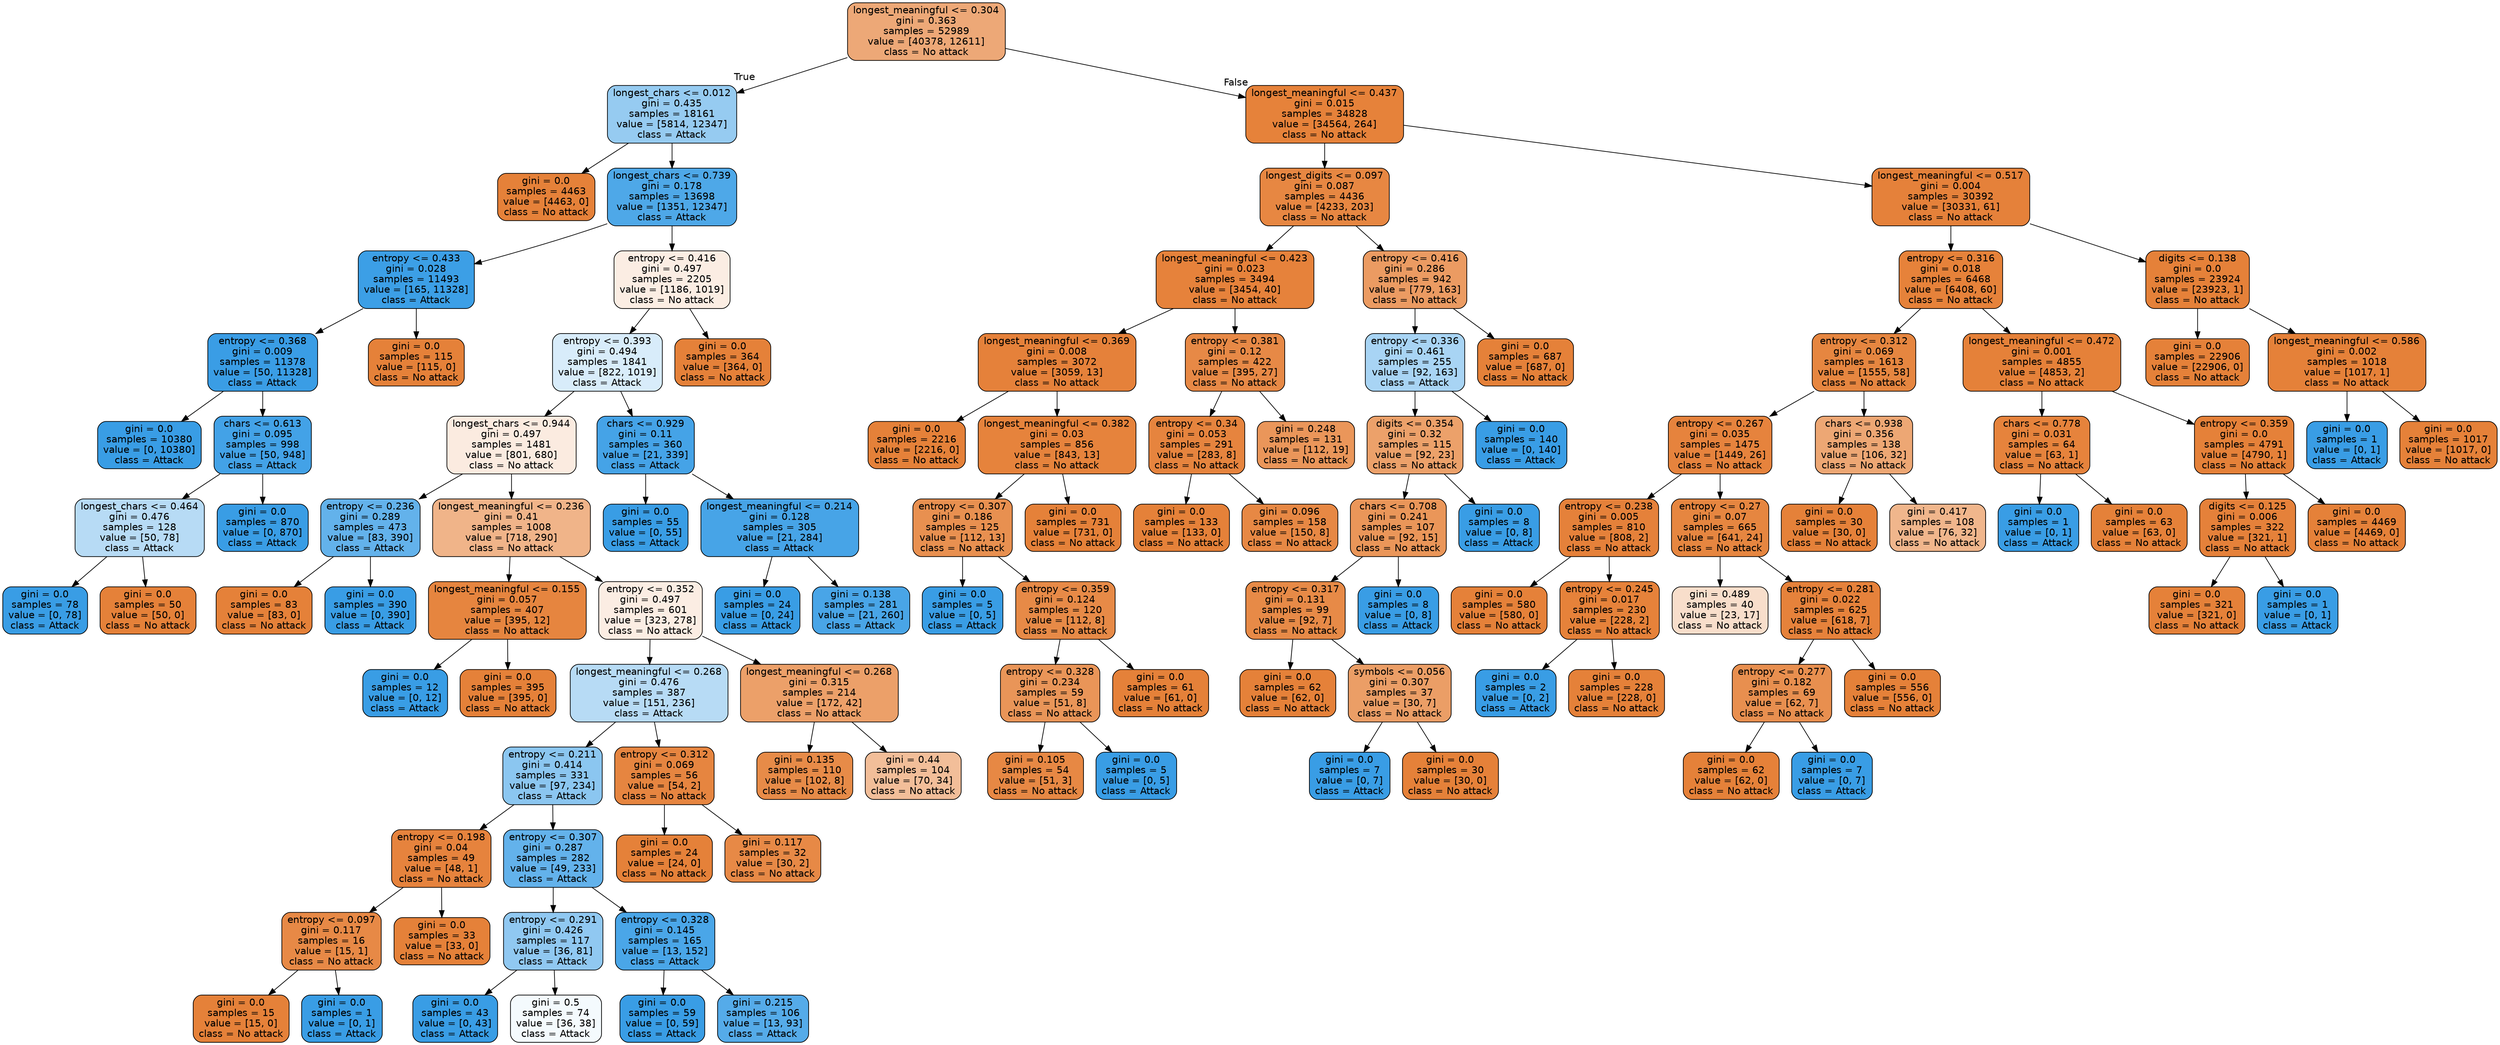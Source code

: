 digraph Tree {
node [shape=box, style="filled, rounded", color="black", fontname=helvetica] ;
edge [fontname=helvetica] ;
0 [label="longest_meaningful <= 0.304\ngini = 0.363\nsamples = 52989\nvalue = [40378, 12611]\nclass = No attack", fillcolor="#e58139af"] ;
1 [label="longest_chars <= 0.012\ngini = 0.435\nsamples = 18161\nvalue = [5814, 12347]\nclass = Attack", fillcolor="#399de587"] ;
0 -> 1 [labeldistance=2.5, labelangle=45, headlabel="True"] ;
2 [label="gini = 0.0\nsamples = 4463\nvalue = [4463, 0]\nclass = No attack", fillcolor="#e58139ff"] ;
1 -> 2 ;
3 [label="longest_chars <= 0.739\ngini = 0.178\nsamples = 13698\nvalue = [1351, 12347]\nclass = Attack", fillcolor="#399de5e3"] ;
1 -> 3 ;
4 [label="entropy <= 0.433\ngini = 0.028\nsamples = 11493\nvalue = [165, 11328]\nclass = Attack", fillcolor="#399de5fb"] ;
3 -> 4 ;
5 [label="entropy <= 0.368\ngini = 0.009\nsamples = 11378\nvalue = [50, 11328]\nclass = Attack", fillcolor="#399de5fe"] ;
4 -> 5 ;
6 [label="gini = 0.0\nsamples = 10380\nvalue = [0, 10380]\nclass = Attack", fillcolor="#399de5ff"] ;
5 -> 6 ;
7 [label="chars <= 0.613\ngini = 0.095\nsamples = 998\nvalue = [50, 948]\nclass = Attack", fillcolor="#399de5f2"] ;
5 -> 7 ;
8 [label="longest_chars <= 0.464\ngini = 0.476\nsamples = 128\nvalue = [50, 78]\nclass = Attack", fillcolor="#399de55c"] ;
7 -> 8 ;
9 [label="gini = 0.0\nsamples = 78\nvalue = [0, 78]\nclass = Attack", fillcolor="#399de5ff"] ;
8 -> 9 ;
10 [label="gini = 0.0\nsamples = 50\nvalue = [50, 0]\nclass = No attack", fillcolor="#e58139ff"] ;
8 -> 10 ;
11 [label="gini = 0.0\nsamples = 870\nvalue = [0, 870]\nclass = Attack", fillcolor="#399de5ff"] ;
7 -> 11 ;
12 [label="gini = 0.0\nsamples = 115\nvalue = [115, 0]\nclass = No attack", fillcolor="#e58139ff"] ;
4 -> 12 ;
13 [label="entropy <= 0.416\ngini = 0.497\nsamples = 2205\nvalue = [1186, 1019]\nclass = No attack", fillcolor="#e5813924"] ;
3 -> 13 ;
14 [label="entropy <= 0.393\ngini = 0.494\nsamples = 1841\nvalue = [822, 1019]\nclass = Attack", fillcolor="#399de531"] ;
13 -> 14 ;
15 [label="longest_chars <= 0.944\ngini = 0.497\nsamples = 1481\nvalue = [801, 680]\nclass = No attack", fillcolor="#e5813927"] ;
14 -> 15 ;
16 [label="entropy <= 0.236\ngini = 0.289\nsamples = 473\nvalue = [83, 390]\nclass = Attack", fillcolor="#399de5c9"] ;
15 -> 16 ;
17 [label="gini = 0.0\nsamples = 83\nvalue = [83, 0]\nclass = No attack", fillcolor="#e58139ff"] ;
16 -> 17 ;
18 [label="gini = 0.0\nsamples = 390\nvalue = [0, 390]\nclass = Attack", fillcolor="#399de5ff"] ;
16 -> 18 ;
19 [label="longest_meaningful <= 0.236\ngini = 0.41\nsamples = 1008\nvalue = [718, 290]\nclass = No attack", fillcolor="#e5813998"] ;
15 -> 19 ;
20 [label="longest_meaningful <= 0.155\ngini = 0.057\nsamples = 407\nvalue = [395, 12]\nclass = No attack", fillcolor="#e58139f7"] ;
19 -> 20 ;
21 [label="gini = 0.0\nsamples = 12\nvalue = [0, 12]\nclass = Attack", fillcolor="#399de5ff"] ;
20 -> 21 ;
22 [label="gini = 0.0\nsamples = 395\nvalue = [395, 0]\nclass = No attack", fillcolor="#e58139ff"] ;
20 -> 22 ;
23 [label="entropy <= 0.352\ngini = 0.497\nsamples = 601\nvalue = [323, 278]\nclass = No attack", fillcolor="#e5813924"] ;
19 -> 23 ;
24 [label="longest_meaningful <= 0.268\ngini = 0.476\nsamples = 387\nvalue = [151, 236]\nclass = Attack", fillcolor="#399de55c"] ;
23 -> 24 ;
25 [label="entropy <= 0.211\ngini = 0.414\nsamples = 331\nvalue = [97, 234]\nclass = Attack", fillcolor="#399de595"] ;
24 -> 25 ;
26 [label="entropy <= 0.198\ngini = 0.04\nsamples = 49\nvalue = [48, 1]\nclass = No attack", fillcolor="#e58139fa"] ;
25 -> 26 ;
27 [label="entropy <= 0.097\ngini = 0.117\nsamples = 16\nvalue = [15, 1]\nclass = No attack", fillcolor="#e58139ee"] ;
26 -> 27 ;
28 [label="gini = 0.0\nsamples = 15\nvalue = [15, 0]\nclass = No attack", fillcolor="#e58139ff"] ;
27 -> 28 ;
29 [label="gini = 0.0\nsamples = 1\nvalue = [0, 1]\nclass = Attack", fillcolor="#399de5ff"] ;
27 -> 29 ;
30 [label="gini = 0.0\nsamples = 33\nvalue = [33, 0]\nclass = No attack", fillcolor="#e58139ff"] ;
26 -> 30 ;
31 [label="entropy <= 0.307\ngini = 0.287\nsamples = 282\nvalue = [49, 233]\nclass = Attack", fillcolor="#399de5c9"] ;
25 -> 31 ;
32 [label="entropy <= 0.291\ngini = 0.426\nsamples = 117\nvalue = [36, 81]\nclass = Attack", fillcolor="#399de58e"] ;
31 -> 32 ;
33 [label="gini = 0.0\nsamples = 43\nvalue = [0, 43]\nclass = Attack", fillcolor="#399de5ff"] ;
32 -> 33 ;
34 [label="gini = 0.5\nsamples = 74\nvalue = [36, 38]\nclass = Attack", fillcolor="#399de50d"] ;
32 -> 34 ;
35 [label="entropy <= 0.328\ngini = 0.145\nsamples = 165\nvalue = [13, 152]\nclass = Attack", fillcolor="#399de5e9"] ;
31 -> 35 ;
36 [label="gini = 0.0\nsamples = 59\nvalue = [0, 59]\nclass = Attack", fillcolor="#399de5ff"] ;
35 -> 36 ;
37 [label="gini = 0.215\nsamples = 106\nvalue = [13, 93]\nclass = Attack", fillcolor="#399de5db"] ;
35 -> 37 ;
38 [label="entropy <= 0.312\ngini = 0.069\nsamples = 56\nvalue = [54, 2]\nclass = No attack", fillcolor="#e58139f6"] ;
24 -> 38 ;
39 [label="gini = 0.0\nsamples = 24\nvalue = [24, 0]\nclass = No attack", fillcolor="#e58139ff"] ;
38 -> 39 ;
40 [label="gini = 0.117\nsamples = 32\nvalue = [30, 2]\nclass = No attack", fillcolor="#e58139ee"] ;
38 -> 40 ;
41 [label="longest_meaningful <= 0.268\ngini = 0.315\nsamples = 214\nvalue = [172, 42]\nclass = No attack", fillcolor="#e58139c1"] ;
23 -> 41 ;
42 [label="gini = 0.135\nsamples = 110\nvalue = [102, 8]\nclass = No attack", fillcolor="#e58139eb"] ;
41 -> 42 ;
43 [label="gini = 0.44\nsamples = 104\nvalue = [70, 34]\nclass = No attack", fillcolor="#e5813983"] ;
41 -> 43 ;
44 [label="chars <= 0.929\ngini = 0.11\nsamples = 360\nvalue = [21, 339]\nclass = Attack", fillcolor="#399de5ef"] ;
14 -> 44 ;
45 [label="gini = 0.0\nsamples = 55\nvalue = [0, 55]\nclass = Attack", fillcolor="#399de5ff"] ;
44 -> 45 ;
46 [label="longest_meaningful <= 0.214\ngini = 0.128\nsamples = 305\nvalue = [21, 284]\nclass = Attack", fillcolor="#399de5ec"] ;
44 -> 46 ;
47 [label="gini = 0.0\nsamples = 24\nvalue = [0, 24]\nclass = Attack", fillcolor="#399de5ff"] ;
46 -> 47 ;
48 [label="gini = 0.138\nsamples = 281\nvalue = [21, 260]\nclass = Attack", fillcolor="#399de5ea"] ;
46 -> 48 ;
49 [label="gini = 0.0\nsamples = 364\nvalue = [364, 0]\nclass = No attack", fillcolor="#e58139ff"] ;
13 -> 49 ;
50 [label="longest_meaningful <= 0.437\ngini = 0.015\nsamples = 34828\nvalue = [34564, 264]\nclass = No attack", fillcolor="#e58139fd"] ;
0 -> 50 [labeldistance=2.5, labelangle=-45, headlabel="False"] ;
51 [label="longest_digits <= 0.097\ngini = 0.087\nsamples = 4436\nvalue = [4233, 203]\nclass = No attack", fillcolor="#e58139f3"] ;
50 -> 51 ;
52 [label="longest_meaningful <= 0.423\ngini = 0.023\nsamples = 3494\nvalue = [3454, 40]\nclass = No attack", fillcolor="#e58139fc"] ;
51 -> 52 ;
53 [label="longest_meaningful <= 0.369\ngini = 0.008\nsamples = 3072\nvalue = [3059, 13]\nclass = No attack", fillcolor="#e58139fe"] ;
52 -> 53 ;
54 [label="gini = 0.0\nsamples = 2216\nvalue = [2216, 0]\nclass = No attack", fillcolor="#e58139ff"] ;
53 -> 54 ;
55 [label="longest_meaningful <= 0.382\ngini = 0.03\nsamples = 856\nvalue = [843, 13]\nclass = No attack", fillcolor="#e58139fb"] ;
53 -> 55 ;
56 [label="entropy <= 0.307\ngini = 0.186\nsamples = 125\nvalue = [112, 13]\nclass = No attack", fillcolor="#e58139e1"] ;
55 -> 56 ;
57 [label="gini = 0.0\nsamples = 5\nvalue = [0, 5]\nclass = Attack", fillcolor="#399de5ff"] ;
56 -> 57 ;
58 [label="entropy <= 0.359\ngini = 0.124\nsamples = 120\nvalue = [112, 8]\nclass = No attack", fillcolor="#e58139ed"] ;
56 -> 58 ;
59 [label="entropy <= 0.328\ngini = 0.234\nsamples = 59\nvalue = [51, 8]\nclass = No attack", fillcolor="#e58139d7"] ;
58 -> 59 ;
60 [label="gini = 0.105\nsamples = 54\nvalue = [51, 3]\nclass = No attack", fillcolor="#e58139f0"] ;
59 -> 60 ;
61 [label="gini = 0.0\nsamples = 5\nvalue = [0, 5]\nclass = Attack", fillcolor="#399de5ff"] ;
59 -> 61 ;
62 [label="gini = 0.0\nsamples = 61\nvalue = [61, 0]\nclass = No attack", fillcolor="#e58139ff"] ;
58 -> 62 ;
63 [label="gini = 0.0\nsamples = 731\nvalue = [731, 0]\nclass = No attack", fillcolor="#e58139ff"] ;
55 -> 63 ;
64 [label="entropy <= 0.381\ngini = 0.12\nsamples = 422\nvalue = [395, 27]\nclass = No attack", fillcolor="#e58139ee"] ;
52 -> 64 ;
65 [label="entropy <= 0.34\ngini = 0.053\nsamples = 291\nvalue = [283, 8]\nclass = No attack", fillcolor="#e58139f8"] ;
64 -> 65 ;
66 [label="gini = 0.0\nsamples = 133\nvalue = [133, 0]\nclass = No attack", fillcolor="#e58139ff"] ;
65 -> 66 ;
67 [label="gini = 0.096\nsamples = 158\nvalue = [150, 8]\nclass = No attack", fillcolor="#e58139f1"] ;
65 -> 67 ;
68 [label="gini = 0.248\nsamples = 131\nvalue = [112, 19]\nclass = No attack", fillcolor="#e58139d4"] ;
64 -> 68 ;
69 [label="entropy <= 0.416\ngini = 0.286\nsamples = 942\nvalue = [779, 163]\nclass = No attack", fillcolor="#e58139ca"] ;
51 -> 69 ;
70 [label="entropy <= 0.336\ngini = 0.461\nsamples = 255\nvalue = [92, 163]\nclass = Attack", fillcolor="#399de56f"] ;
69 -> 70 ;
71 [label="digits <= 0.354\ngini = 0.32\nsamples = 115\nvalue = [92, 23]\nclass = No attack", fillcolor="#e58139bf"] ;
70 -> 71 ;
72 [label="chars <= 0.708\ngini = 0.241\nsamples = 107\nvalue = [92, 15]\nclass = No attack", fillcolor="#e58139d5"] ;
71 -> 72 ;
73 [label="entropy <= 0.317\ngini = 0.131\nsamples = 99\nvalue = [92, 7]\nclass = No attack", fillcolor="#e58139ec"] ;
72 -> 73 ;
74 [label="gini = 0.0\nsamples = 62\nvalue = [62, 0]\nclass = No attack", fillcolor="#e58139ff"] ;
73 -> 74 ;
75 [label="symbols <= 0.056\ngini = 0.307\nsamples = 37\nvalue = [30, 7]\nclass = No attack", fillcolor="#e58139c4"] ;
73 -> 75 ;
76 [label="gini = 0.0\nsamples = 7\nvalue = [0, 7]\nclass = Attack", fillcolor="#399de5ff"] ;
75 -> 76 ;
77 [label="gini = 0.0\nsamples = 30\nvalue = [30, 0]\nclass = No attack", fillcolor="#e58139ff"] ;
75 -> 77 ;
78 [label="gini = 0.0\nsamples = 8\nvalue = [0, 8]\nclass = Attack", fillcolor="#399de5ff"] ;
72 -> 78 ;
79 [label="gini = 0.0\nsamples = 8\nvalue = [0, 8]\nclass = Attack", fillcolor="#399de5ff"] ;
71 -> 79 ;
80 [label="gini = 0.0\nsamples = 140\nvalue = [0, 140]\nclass = Attack", fillcolor="#399de5ff"] ;
70 -> 80 ;
81 [label="gini = 0.0\nsamples = 687\nvalue = [687, 0]\nclass = No attack", fillcolor="#e58139ff"] ;
69 -> 81 ;
82 [label="longest_meaningful <= 0.517\ngini = 0.004\nsamples = 30392\nvalue = [30331, 61]\nclass = No attack", fillcolor="#e58139fe"] ;
50 -> 82 ;
83 [label="entropy <= 0.316\ngini = 0.018\nsamples = 6468\nvalue = [6408, 60]\nclass = No attack", fillcolor="#e58139fd"] ;
82 -> 83 ;
84 [label="entropy <= 0.312\ngini = 0.069\nsamples = 1613\nvalue = [1555, 58]\nclass = No attack", fillcolor="#e58139f5"] ;
83 -> 84 ;
85 [label="entropy <= 0.267\ngini = 0.035\nsamples = 1475\nvalue = [1449, 26]\nclass = No attack", fillcolor="#e58139fa"] ;
84 -> 85 ;
86 [label="entropy <= 0.238\ngini = 0.005\nsamples = 810\nvalue = [808, 2]\nclass = No attack", fillcolor="#e58139fe"] ;
85 -> 86 ;
87 [label="gini = 0.0\nsamples = 580\nvalue = [580, 0]\nclass = No attack", fillcolor="#e58139ff"] ;
86 -> 87 ;
88 [label="entropy <= 0.245\ngini = 0.017\nsamples = 230\nvalue = [228, 2]\nclass = No attack", fillcolor="#e58139fd"] ;
86 -> 88 ;
89 [label="gini = 0.0\nsamples = 2\nvalue = [0, 2]\nclass = Attack", fillcolor="#399de5ff"] ;
88 -> 89 ;
90 [label="gini = 0.0\nsamples = 228\nvalue = [228, 0]\nclass = No attack", fillcolor="#e58139ff"] ;
88 -> 90 ;
91 [label="entropy <= 0.27\ngini = 0.07\nsamples = 665\nvalue = [641, 24]\nclass = No attack", fillcolor="#e58139f5"] ;
85 -> 91 ;
92 [label="gini = 0.489\nsamples = 40\nvalue = [23, 17]\nclass = No attack", fillcolor="#e5813943"] ;
91 -> 92 ;
93 [label="entropy <= 0.281\ngini = 0.022\nsamples = 625\nvalue = [618, 7]\nclass = No attack", fillcolor="#e58139fc"] ;
91 -> 93 ;
94 [label="entropy <= 0.277\ngini = 0.182\nsamples = 69\nvalue = [62, 7]\nclass = No attack", fillcolor="#e58139e2"] ;
93 -> 94 ;
95 [label="gini = 0.0\nsamples = 62\nvalue = [62, 0]\nclass = No attack", fillcolor="#e58139ff"] ;
94 -> 95 ;
96 [label="gini = 0.0\nsamples = 7\nvalue = [0, 7]\nclass = Attack", fillcolor="#399de5ff"] ;
94 -> 96 ;
97 [label="gini = 0.0\nsamples = 556\nvalue = [556, 0]\nclass = No attack", fillcolor="#e58139ff"] ;
93 -> 97 ;
98 [label="chars <= 0.938\ngini = 0.356\nsamples = 138\nvalue = [106, 32]\nclass = No attack", fillcolor="#e58139b2"] ;
84 -> 98 ;
99 [label="gini = 0.0\nsamples = 30\nvalue = [30, 0]\nclass = No attack", fillcolor="#e58139ff"] ;
98 -> 99 ;
100 [label="gini = 0.417\nsamples = 108\nvalue = [76, 32]\nclass = No attack", fillcolor="#e5813994"] ;
98 -> 100 ;
101 [label="longest_meaningful <= 0.472\ngini = 0.001\nsamples = 4855\nvalue = [4853, 2]\nclass = No attack", fillcolor="#e58139ff"] ;
83 -> 101 ;
102 [label="chars <= 0.778\ngini = 0.031\nsamples = 64\nvalue = [63, 1]\nclass = No attack", fillcolor="#e58139fb"] ;
101 -> 102 ;
103 [label="gini = 0.0\nsamples = 1\nvalue = [0, 1]\nclass = Attack", fillcolor="#399de5ff"] ;
102 -> 103 ;
104 [label="gini = 0.0\nsamples = 63\nvalue = [63, 0]\nclass = No attack", fillcolor="#e58139ff"] ;
102 -> 104 ;
105 [label="entropy <= 0.359\ngini = 0.0\nsamples = 4791\nvalue = [4790, 1]\nclass = No attack", fillcolor="#e58139ff"] ;
101 -> 105 ;
106 [label="digits <= 0.125\ngini = 0.006\nsamples = 322\nvalue = [321, 1]\nclass = No attack", fillcolor="#e58139fe"] ;
105 -> 106 ;
107 [label="gini = 0.0\nsamples = 321\nvalue = [321, 0]\nclass = No attack", fillcolor="#e58139ff"] ;
106 -> 107 ;
108 [label="gini = 0.0\nsamples = 1\nvalue = [0, 1]\nclass = Attack", fillcolor="#399de5ff"] ;
106 -> 108 ;
109 [label="gini = 0.0\nsamples = 4469\nvalue = [4469, 0]\nclass = No attack", fillcolor="#e58139ff"] ;
105 -> 109 ;
110 [label="digits <= 0.138\ngini = 0.0\nsamples = 23924\nvalue = [23923, 1]\nclass = No attack", fillcolor="#e58139ff"] ;
82 -> 110 ;
111 [label="gini = 0.0\nsamples = 22906\nvalue = [22906, 0]\nclass = No attack", fillcolor="#e58139ff"] ;
110 -> 111 ;
112 [label="longest_meaningful <= 0.586\ngini = 0.002\nsamples = 1018\nvalue = [1017, 1]\nclass = No attack", fillcolor="#e58139ff"] ;
110 -> 112 ;
113 [label="gini = 0.0\nsamples = 1\nvalue = [0, 1]\nclass = Attack", fillcolor="#399de5ff"] ;
112 -> 113 ;
114 [label="gini = 0.0\nsamples = 1017\nvalue = [1017, 0]\nclass = No attack", fillcolor="#e58139ff"] ;
112 -> 114 ;
}